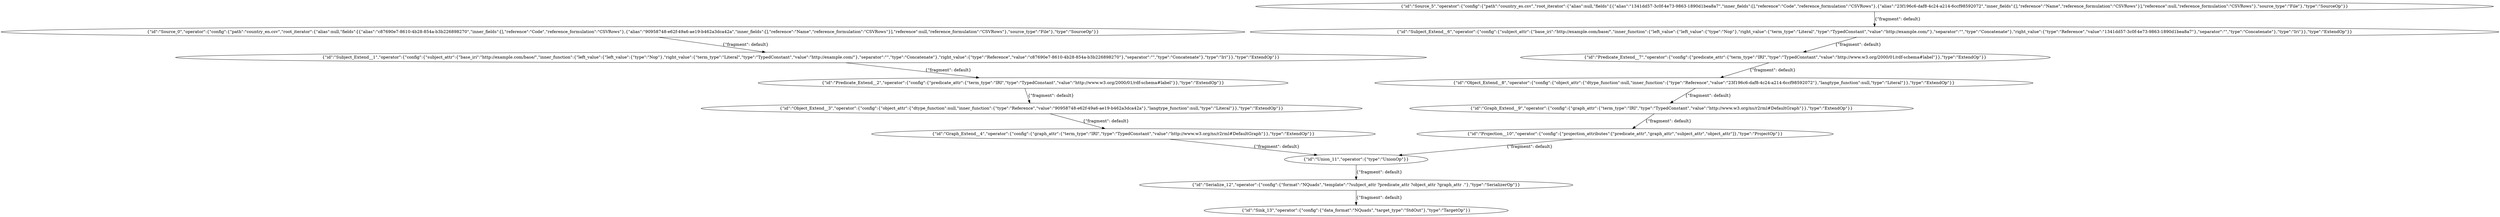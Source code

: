 digraph {
    0 [ label = "{\"id\":\"Source_0\",\"operator\":{\"config\":{\"path\":\"country_en.csv\",\"root_iterator\":{\"alias\":null,\"fields\":[{\"alias\":\"c87690e7-8610-4b28-854a-b3b226898270\",\"inner_fields\":[],\"reference\":\"Code\",\"reference_formulation\":\"CSVRows\"},{\"alias\":\"90958748-e62f-49a6-ae19-b462a3dca42a\",\"inner_fields\":[],\"reference\":\"Name\",\"reference_formulation\":\"CSVRows\"}],\"reference\":null,\"reference_formulation\":\"CSVRows\"},\"source_type\":\"File\"},\"type\":\"SourceOp\"}}" ]
    1 [ label = "{\"id\":\"Subject_Extend__1\",\"operator\":{\"config\":{\"subject_attr\":{\"base_iri\":\"http://example.com/base/\",\"inner_function\":{\"left_value\":{\"left_value\":{\"type\":\"Nop\"},\"right_value\":{\"term_type\":\"Literal\",\"type\":\"TypedConstant\",\"value\":\"http://example.com/\"},\"separator\":\"\",\"type\":\"Concatenate\"},\"right_value\":{\"type\":\"Reference\",\"value\":\"c87690e7-8610-4b28-854a-b3b226898270\"},\"separator\":\"\",\"type\":\"Concatenate\"},\"type\":\"Iri\"}},\"type\":\"ExtendOp\"}}" ]
    2 [ label = "{\"id\":\"Predicate_Extend__2\",\"operator\":{\"config\":{\"predicate_attr\":{\"term_type\":\"IRI\",\"type\":\"TypedConstant\",\"value\":\"http://www.w3.org/2000/01/rdf-schema#label\"}},\"type\":\"ExtendOp\"}}" ]
    3 [ label = "{\"id\":\"Object_Extend__3\",\"operator\":{\"config\":{\"object_attr\":{\"dtype_function\":null,\"inner_function\":{\"type\":\"Reference\",\"value\":\"90958748-e62f-49a6-ae19-b462a3dca42a\"},\"langtype_function\":null,\"type\":\"Literal\"}},\"type\":\"ExtendOp\"}}" ]
    4 [ label = "{\"id\":\"Graph_Extend__4\",\"operator\":{\"config\":{\"graph_attr\":{\"term_type\":\"IRI\",\"type\":\"TypedConstant\",\"value\":\"http://www.w3.org/ns/r2rml#DefaultGraph\"}},\"type\":\"ExtendOp\"}}" ]
    5 [ label = "{\"id\":\"Source_5\",\"operator\":{\"config\":{\"path\":\"country_es.csv\",\"root_iterator\":{\"alias\":null,\"fields\":[{\"alias\":\"1341dd57-3c0f-4e73-9863-1890d1bea8a7\",\"inner_fields\":[],\"reference\":\"Code\",\"reference_formulation\":\"CSVRows\"},{\"alias\":\"23f196c6-daf8-4c24-a214-6ccf98592072\",\"inner_fields\":[],\"reference\":\"Name\",\"reference_formulation\":\"CSVRows\"}],\"reference\":null,\"reference_formulation\":\"CSVRows\"},\"source_type\":\"File\"},\"type\":\"SourceOp\"}}" ]
    6 [ label = "{\"id\":\"Subject_Extend__6\",\"operator\":{\"config\":{\"subject_attr\":{\"base_iri\":\"http://example.com/base/\",\"inner_function\":{\"left_value\":{\"left_value\":{\"type\":\"Nop\"},\"right_value\":{\"term_type\":\"Literal\",\"type\":\"TypedConstant\",\"value\":\"http://example.com/\"},\"separator\":\"\",\"type\":\"Concatenate\"},\"right_value\":{\"type\":\"Reference\",\"value\":\"1341dd57-3c0f-4e73-9863-1890d1bea8a7\"},\"separator\":\"\",\"type\":\"Concatenate\"},\"type\":\"Iri\"}},\"type\":\"ExtendOp\"}}" ]
    7 [ label = "{\"id\":\"Predicate_Extend__7\",\"operator\":{\"config\":{\"predicate_attr\":{\"term_type\":\"IRI\",\"type\":\"TypedConstant\",\"value\":\"http://www.w3.org/2000/01/rdf-schema#label\"}},\"type\":\"ExtendOp\"}}" ]
    8 [ label = "{\"id\":\"Object_Extend__8\",\"operator\":{\"config\":{\"object_attr\":{\"dtype_function\":null,\"inner_function\":{\"type\":\"Reference\",\"value\":\"23f196c6-daf8-4c24-a214-6ccf98592072\"},\"langtype_function\":null,\"type\":\"Literal\"}},\"type\":\"ExtendOp\"}}" ]
    9 [ label = "{\"id\":\"Graph_Extend__9\",\"operator\":{\"config\":{\"graph_attr\":{\"term_type\":\"IRI\",\"type\":\"TypedConstant\",\"value\":\"http://www.w3.org/ns/r2rml#DefaultGraph\"}},\"type\":\"ExtendOp\"}}" ]
    10 [ label = "{\"id\":\"Projection__10\",\"operator\":{\"config\":{\"projection_attributes\":[\"predicate_attr\",\"graph_attr\",\"subject_attr\",\"object_attr\"]},\"type\":\"ProjectOp\"}}" ]
    11 [ label = "{\"id\":\"Union_11\",\"operator\":{\"type\":\"UnionOp\"}}" ]
    12 [ label = "{\"id\":\"Serialize_12\",\"operator\":{\"config\":{\"format\":\"NQuads\",\"template\":\"?subject_attr ?predicate_attr ?object_attr ?graph_attr .\"},\"type\":\"SerializerOp\"}}" ]
    13 [ label = "{\"id\":\"Sink_13\",\"operator\":{\"config\":{\"data_format\":\"NQuads\",\"target_type\":\"StdOut\"},\"type\":\"TargetOp\"}}" ]
    0 -> 1 [ label = "{\"fragment\": default}" ]
    1 -> 2 [ label = "{\"fragment\": default}" ]
    2 -> 3 [ label = "{\"fragment\": default}" ]
    3 -> 4 [ label = "{\"fragment\": default}" ]
    5 -> 6 [ label = "{\"fragment\": default}" ]
    6 -> 7 [ label = "{\"fragment\": default}" ]
    7 -> 8 [ label = "{\"fragment\": default}" ]
    8 -> 9 [ label = "{\"fragment\": default}" ]
    9 -> 10 [ label = "{\"fragment\": default}" ]
    4 -> 11 [ label = "{\"fragment\": default}" ]
    10 -> 11 [ label = "{\"fragment\": default}" ]
    11 -> 12 [ label = "{\"fragment\": default}" ]
    12 -> 13 [ label = "{\"fragment\": default}" ]
}

